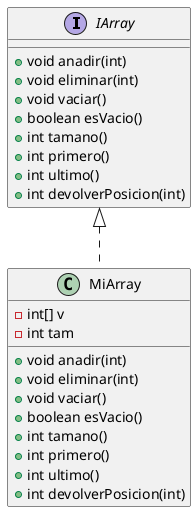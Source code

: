 @startuml
interface IArray {
+ void anadir(int)
+ void eliminar(int)
+ void vaciar()
+ boolean esVacio()
+ int tamano()
+ int primero()
+ int ultimo()
+ int devolverPosicion(int)
}
class MiArray {
- int[] v
- int tam
+ void anadir(int)
+ void eliminar(int)
+ void vaciar()
+ boolean esVacio()
+ int tamano()
+ int primero()
+ int ultimo()
+ int devolverPosicion(int)
}


IArray <|.. MiArray
@enduml